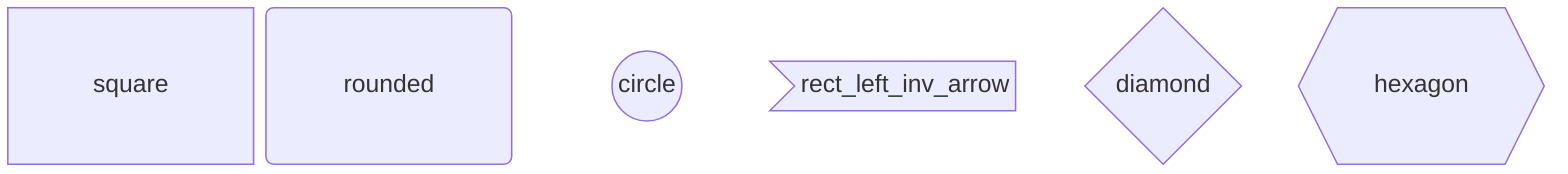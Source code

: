 block
    A1["square"]
    B1("rounded")
    C1(("circle"))
    A2>"rect_left_inv_arrow"]
    B2{"diamond"}
    C2{{"hexagon"}}